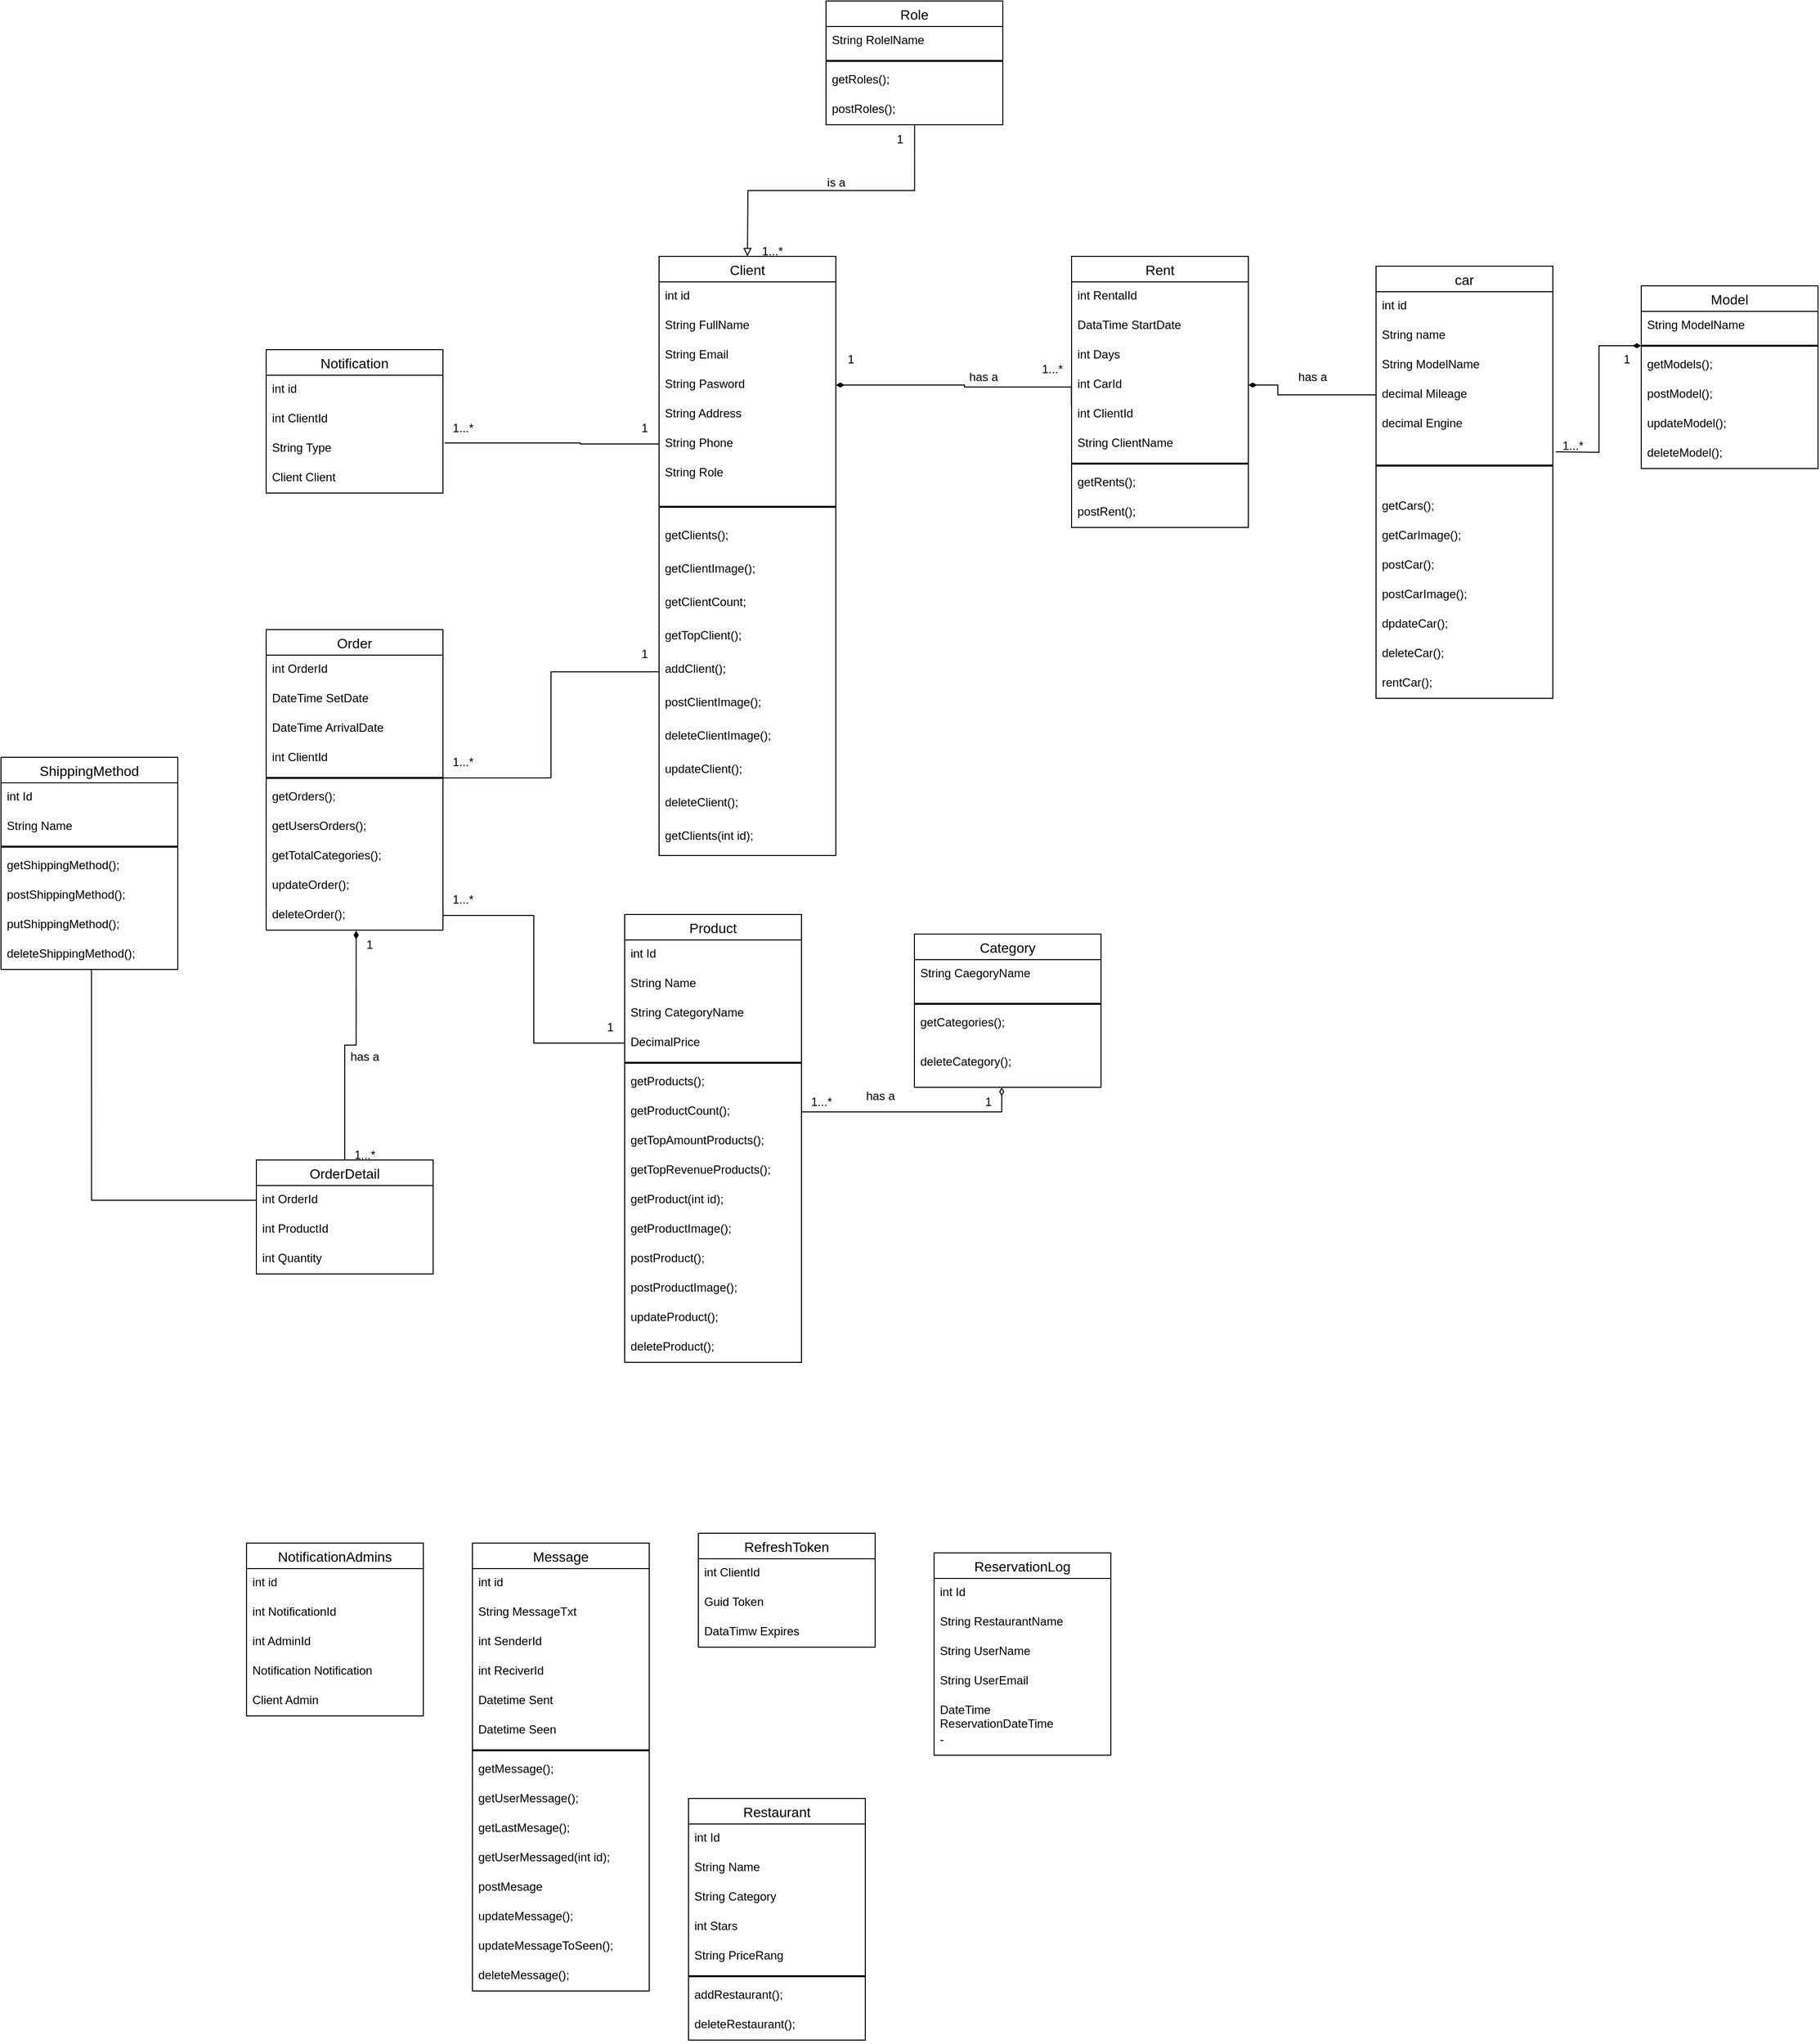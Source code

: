 <mxfile version="26.0.5">
  <diagram name="Page-1" id="ARpeOFKl9OsKkhkFpAH1">
    <mxGraphModel dx="3718" dy="3676" grid="1" gridSize="10" guides="1" tooltips="1" connect="1" arrows="1" fold="1" page="1" pageScale="1" pageWidth="850" pageHeight="1100" math="0" shadow="0">
      <root>
        <mxCell id="0" />
        <mxCell id="1" parent="0" />
        <mxCell id="6pw_1wc_7eydWXeOrxVZ-132" value="car" style="swimlane;fontStyle=0;childLayout=stackLayout;horizontal=1;startSize=26;horizontalStack=0;resizeParent=1;resizeParentMax=0;resizeLast=0;collapsible=1;marginBottom=0;align=center;fontSize=14;direction=east;absoluteArcSize=0;" parent="1" vertex="1">
          <mxGeometry x="1190" y="-1830" width="180" height="440" as="geometry">
            <mxRectangle x="80" y="40" width="60" height="30" as="alternateBounds" />
          </mxGeometry>
        </mxCell>
        <mxCell id="6pw_1wc_7eydWXeOrxVZ-133" value="int id" style="text;strokeColor=none;fillColor=none;spacingLeft=4;spacingRight=4;overflow=hidden;rotatable=0;points=[[0,0.5],[1,0.5]];portConstraint=eastwest;fontSize=12;whiteSpace=wrap;html=1;" parent="6pw_1wc_7eydWXeOrxVZ-132" vertex="1">
          <mxGeometry y="26" width="180" height="30" as="geometry" />
        </mxCell>
        <mxCell id="6pw_1wc_7eydWXeOrxVZ-134" value="String name" style="text;strokeColor=none;fillColor=none;spacingLeft=4;spacingRight=4;overflow=hidden;rotatable=0;points=[[0,0.5],[1,0.5]];portConstraint=eastwest;fontSize=12;whiteSpace=wrap;html=1;" parent="6pw_1wc_7eydWXeOrxVZ-132" vertex="1">
          <mxGeometry y="56" width="180" height="30" as="geometry" />
        </mxCell>
        <mxCell id="6pw_1wc_7eydWXeOrxVZ-135" value="String ModelName" style="text;strokeColor=none;fillColor=none;spacingLeft=4;spacingRight=4;overflow=hidden;rotatable=0;points=[[0,0.5],[1,0.5]];portConstraint=eastwest;fontSize=12;whiteSpace=wrap;html=1;" parent="6pw_1wc_7eydWXeOrxVZ-132" vertex="1">
          <mxGeometry y="86" width="180" height="30" as="geometry" />
        </mxCell>
        <mxCell id="6pw_1wc_7eydWXeOrxVZ-143" value="decimal Mileage" style="text;strokeColor=none;fillColor=none;spacingLeft=4;spacingRight=4;overflow=hidden;rotatable=0;points=[[0,0.5],[1,0.5]];portConstraint=eastwest;fontSize=12;whiteSpace=wrap;html=1;" parent="6pw_1wc_7eydWXeOrxVZ-132" vertex="1">
          <mxGeometry y="116" width="180" height="30" as="geometry" />
        </mxCell>
        <mxCell id="6pw_1wc_7eydWXeOrxVZ-145" value="decimal Engine" style="text;strokeColor=none;fillColor=none;spacingLeft=4;spacingRight=4;overflow=hidden;rotatable=0;points=[[0,0.5],[1,0.5]];portConstraint=eastwest;fontSize=12;whiteSpace=wrap;html=1;" parent="6pw_1wc_7eydWXeOrxVZ-132" vertex="1">
          <mxGeometry y="146" width="180" height="30" as="geometry" />
        </mxCell>
        <mxCell id="xMczdHxUT-Oyasx6qB2l-2" value="" style="line;strokeWidth=2;direction=west;html=1;" parent="6pw_1wc_7eydWXeOrxVZ-132" vertex="1">
          <mxGeometry y="176" width="180" height="54" as="geometry" />
        </mxCell>
        <mxCell id="xMczdHxUT-Oyasx6qB2l-3" value="getCars();" style="text;strokeColor=none;fillColor=none;spacingLeft=4;spacingRight=4;overflow=hidden;rotatable=0;points=[[0,0.5],[1,0.5]];portConstraint=eastwest;fontSize=12;whiteSpace=wrap;html=1;" parent="6pw_1wc_7eydWXeOrxVZ-132" vertex="1">
          <mxGeometry y="230" width="180" height="30" as="geometry" />
        </mxCell>
        <mxCell id="xMczdHxUT-Oyasx6qB2l-4" value="getCarImage();" style="text;strokeColor=none;fillColor=none;spacingLeft=4;spacingRight=4;overflow=hidden;rotatable=0;points=[[0,0.5],[1,0.5]];portConstraint=eastwest;fontSize=12;whiteSpace=wrap;html=1;" parent="6pw_1wc_7eydWXeOrxVZ-132" vertex="1">
          <mxGeometry y="260" width="180" height="30" as="geometry" />
        </mxCell>
        <mxCell id="xMczdHxUT-Oyasx6qB2l-5" value="postCar();" style="text;strokeColor=none;fillColor=none;spacingLeft=4;spacingRight=4;overflow=hidden;rotatable=0;points=[[0,0.5],[1,0.5]];portConstraint=eastwest;fontSize=12;whiteSpace=wrap;html=1;" parent="6pw_1wc_7eydWXeOrxVZ-132" vertex="1">
          <mxGeometry y="290" width="180" height="30" as="geometry" />
        </mxCell>
        <mxCell id="xMczdHxUT-Oyasx6qB2l-6" value="postCarImage();" style="text;strokeColor=none;fillColor=none;spacingLeft=4;spacingRight=4;overflow=hidden;rotatable=0;points=[[0,0.5],[1,0.5]];portConstraint=eastwest;fontSize=12;whiteSpace=wrap;html=1;" parent="6pw_1wc_7eydWXeOrxVZ-132" vertex="1">
          <mxGeometry y="320" width="180" height="30" as="geometry" />
        </mxCell>
        <mxCell id="xMczdHxUT-Oyasx6qB2l-7" value="dpdateCar();" style="text;strokeColor=none;fillColor=none;spacingLeft=4;spacingRight=4;overflow=hidden;rotatable=0;points=[[0,0.5],[1,0.5]];portConstraint=eastwest;fontSize=12;whiteSpace=wrap;html=1;" parent="6pw_1wc_7eydWXeOrxVZ-132" vertex="1">
          <mxGeometry y="350" width="180" height="30" as="geometry" />
        </mxCell>
        <mxCell id="xMczdHxUT-Oyasx6qB2l-8" value="deleteCar();" style="text;strokeColor=none;fillColor=none;spacingLeft=4;spacingRight=4;overflow=hidden;rotatable=0;points=[[0,0.5],[1,0.5]];portConstraint=eastwest;fontSize=12;whiteSpace=wrap;html=1;" parent="6pw_1wc_7eydWXeOrxVZ-132" vertex="1">
          <mxGeometry y="380" width="180" height="30" as="geometry" />
        </mxCell>
        <mxCell id="xMczdHxUT-Oyasx6qB2l-9" value="rentCar();" style="text;strokeColor=none;fillColor=none;spacingLeft=4;spacingRight=4;overflow=hidden;rotatable=0;points=[[0,0.5],[1,0.5]];portConstraint=eastwest;fontSize=12;whiteSpace=wrap;html=1;" parent="6pw_1wc_7eydWXeOrxVZ-132" vertex="1">
          <mxGeometry y="410" width="180" height="30" as="geometry" />
        </mxCell>
        <mxCell id="6pw_1wc_7eydWXeOrxVZ-146" value="Category" style="swimlane;fontStyle=0;childLayout=stackLayout;horizontal=1;startSize=26;horizontalStack=0;resizeParent=1;resizeParentMax=0;resizeLast=0;collapsible=1;marginBottom=0;align=center;fontSize=14;direction=east;absoluteArcSize=0;" parent="1" vertex="1">
          <mxGeometry x="720" y="-1150" width="190" height="156" as="geometry">
            <mxRectangle x="80" y="40" width="60" height="30" as="alternateBounds" />
          </mxGeometry>
        </mxCell>
        <mxCell id="6pw_1wc_7eydWXeOrxVZ-148" value="String CaegoryName" style="text;strokeColor=none;fillColor=none;spacingLeft=4;spacingRight=4;overflow=hidden;rotatable=0;points=[[0,0.5],[1,0.5]];portConstraint=eastwest;fontSize=12;whiteSpace=wrap;html=1;" parent="6pw_1wc_7eydWXeOrxVZ-146" vertex="1">
          <mxGeometry y="26" width="190" height="40" as="geometry" />
        </mxCell>
        <mxCell id="xMczdHxUT-Oyasx6qB2l-25" value="" style="line;strokeWidth=2;html=1;" parent="6pw_1wc_7eydWXeOrxVZ-146" vertex="1">
          <mxGeometry y="66" width="190" height="10" as="geometry" />
        </mxCell>
        <mxCell id="xMczdHxUT-Oyasx6qB2l-26" value="getCategories();" style="text;strokeColor=none;fillColor=none;spacingLeft=4;spacingRight=4;overflow=hidden;rotatable=0;points=[[0,0.5],[1,0.5]];portConstraint=eastwest;fontSize=12;whiteSpace=wrap;html=1;" parent="6pw_1wc_7eydWXeOrxVZ-146" vertex="1">
          <mxGeometry y="76" width="190" height="40" as="geometry" />
        </mxCell>
        <mxCell id="xMczdHxUT-Oyasx6qB2l-27" value="deleteCategory();" style="text;strokeColor=none;fillColor=none;spacingLeft=4;spacingRight=4;overflow=hidden;rotatable=0;points=[[0,0.5],[1,0.5]];portConstraint=eastwest;fontSize=12;whiteSpace=wrap;html=1;" parent="6pw_1wc_7eydWXeOrxVZ-146" vertex="1">
          <mxGeometry y="116" width="190" height="40" as="geometry" />
        </mxCell>
        <mxCell id="6pw_1wc_7eydWXeOrxVZ-153" value="Client" style="swimlane;fontStyle=0;childLayout=stackLayout;horizontal=1;startSize=26;horizontalStack=0;resizeParent=1;resizeParentMax=0;resizeLast=0;collapsible=1;marginBottom=0;align=center;fontSize=14;direction=east;absoluteArcSize=0;" parent="1" vertex="1">
          <mxGeometry x="460" y="-1840" width="180" height="610" as="geometry">
            <mxRectangle x="80" y="40" width="60" height="30" as="alternateBounds" />
          </mxGeometry>
        </mxCell>
        <mxCell id="6pw_1wc_7eydWXeOrxVZ-154" value="int id" style="text;strokeColor=none;fillColor=none;spacingLeft=4;spacingRight=4;overflow=hidden;rotatable=0;points=[[0,0.5],[1,0.5]];portConstraint=eastwest;fontSize=12;whiteSpace=wrap;html=1;" parent="6pw_1wc_7eydWXeOrxVZ-153" vertex="1">
          <mxGeometry y="26" width="180" height="30" as="geometry" />
        </mxCell>
        <mxCell id="6pw_1wc_7eydWXeOrxVZ-155" value="String FullName" style="text;strokeColor=none;fillColor=none;spacingLeft=4;spacingRight=4;overflow=hidden;rotatable=0;points=[[0,0.5],[1,0.5]];portConstraint=eastwest;fontSize=12;whiteSpace=wrap;html=1;" parent="6pw_1wc_7eydWXeOrxVZ-153" vertex="1">
          <mxGeometry y="56" width="180" height="30" as="geometry" />
        </mxCell>
        <mxCell id="6pw_1wc_7eydWXeOrxVZ-156" value="String Email" style="text;strokeColor=none;fillColor=none;spacingLeft=4;spacingRight=4;overflow=hidden;rotatable=0;points=[[0,0.5],[1,0.5]];portConstraint=eastwest;fontSize=12;whiteSpace=wrap;html=1;" parent="6pw_1wc_7eydWXeOrxVZ-153" vertex="1">
          <mxGeometry y="86" width="180" height="30" as="geometry" />
        </mxCell>
        <mxCell id="6pw_1wc_7eydWXeOrxVZ-157" value="String Pasword" style="text;strokeColor=none;fillColor=none;spacingLeft=4;spacingRight=4;overflow=hidden;rotatable=0;points=[[0,0.5],[1,0.5]];portConstraint=eastwest;fontSize=12;whiteSpace=wrap;html=1;" parent="6pw_1wc_7eydWXeOrxVZ-153" vertex="1">
          <mxGeometry y="116" width="180" height="30" as="geometry" />
        </mxCell>
        <mxCell id="6pw_1wc_7eydWXeOrxVZ-158" value="String Address" style="text;strokeColor=none;fillColor=none;spacingLeft=4;spacingRight=4;overflow=hidden;rotatable=0;points=[[0,0.5],[1,0.5]];portConstraint=eastwest;fontSize=12;whiteSpace=wrap;html=1;" parent="6pw_1wc_7eydWXeOrxVZ-153" vertex="1">
          <mxGeometry y="146" width="180" height="30" as="geometry" />
        </mxCell>
        <mxCell id="6pw_1wc_7eydWXeOrxVZ-159" value="String Phone" style="text;strokeColor=none;fillColor=none;spacingLeft=4;spacingRight=4;overflow=hidden;rotatable=0;points=[[0,0.5],[1,0.5]];portConstraint=eastwest;fontSize=12;whiteSpace=wrap;html=1;" parent="6pw_1wc_7eydWXeOrxVZ-153" vertex="1">
          <mxGeometry y="176" width="180" height="30" as="geometry" />
        </mxCell>
        <mxCell id="6pw_1wc_7eydWXeOrxVZ-160" value="String Role" style="text;strokeColor=none;fillColor=none;spacingLeft=4;spacingRight=4;overflow=hidden;rotatable=0;points=[[0,0.5],[1,0.5]];portConstraint=eastwest;fontSize=12;whiteSpace=wrap;html=1;" parent="6pw_1wc_7eydWXeOrxVZ-153" vertex="1">
          <mxGeometry y="206" width="180" height="34" as="geometry" />
        </mxCell>
        <mxCell id="xMczdHxUT-Oyasx6qB2l-10" value="" style="line;strokeWidth=2;html=1;direction=east;" parent="6pw_1wc_7eydWXeOrxVZ-153" vertex="1">
          <mxGeometry y="240" width="180" height="30" as="geometry" />
        </mxCell>
        <mxCell id="xMczdHxUT-Oyasx6qB2l-24" value="getClients();" style="text;strokeColor=none;fillColor=none;spacingLeft=4;spacingRight=4;overflow=hidden;rotatable=0;points=[[0,0.5],[1,0.5]];portConstraint=eastwest;fontSize=12;whiteSpace=wrap;html=1;" parent="6pw_1wc_7eydWXeOrxVZ-153" vertex="1">
          <mxGeometry y="270" width="180" height="34" as="geometry" />
        </mxCell>
        <mxCell id="xMczdHxUT-Oyasx6qB2l-28" value="getClientImage();" style="text;strokeColor=none;fillColor=none;spacingLeft=4;spacingRight=4;overflow=hidden;rotatable=0;points=[[0,0.5],[1,0.5]];portConstraint=eastwest;fontSize=12;whiteSpace=wrap;html=1;" parent="6pw_1wc_7eydWXeOrxVZ-153" vertex="1">
          <mxGeometry y="304" width="180" height="34" as="geometry" />
        </mxCell>
        <mxCell id="xMczdHxUT-Oyasx6qB2l-29" value="getClientCount;" style="text;strokeColor=none;fillColor=none;spacingLeft=4;spacingRight=4;overflow=hidden;rotatable=0;points=[[0,0.5],[1,0.5]];portConstraint=eastwest;fontSize=12;whiteSpace=wrap;html=1;" parent="6pw_1wc_7eydWXeOrxVZ-153" vertex="1">
          <mxGeometry y="338" width="180" height="34" as="geometry" />
        </mxCell>
        <mxCell id="xMczdHxUT-Oyasx6qB2l-30" value="getTopClient();" style="text;strokeColor=none;fillColor=none;spacingLeft=4;spacingRight=4;overflow=hidden;rotatable=0;points=[[0,0.5],[1,0.5]];portConstraint=eastwest;fontSize=12;whiteSpace=wrap;html=1;" parent="6pw_1wc_7eydWXeOrxVZ-153" vertex="1">
          <mxGeometry y="372" width="180" height="34" as="geometry" />
        </mxCell>
        <mxCell id="xMczdHxUT-Oyasx6qB2l-31" value="addClient();" style="text;strokeColor=none;fillColor=none;spacingLeft=4;spacingRight=4;overflow=hidden;rotatable=0;points=[[0,0.5],[1,0.5]];portConstraint=eastwest;fontSize=12;whiteSpace=wrap;html=1;" parent="6pw_1wc_7eydWXeOrxVZ-153" vertex="1">
          <mxGeometry y="406" width="180" height="34" as="geometry" />
        </mxCell>
        <mxCell id="xMczdHxUT-Oyasx6qB2l-32" value="postClientImage();" style="text;strokeColor=none;fillColor=none;spacingLeft=4;spacingRight=4;overflow=hidden;rotatable=0;points=[[0,0.5],[1,0.5]];portConstraint=eastwest;fontSize=12;whiteSpace=wrap;html=1;" parent="6pw_1wc_7eydWXeOrxVZ-153" vertex="1">
          <mxGeometry y="440" width="180" height="34" as="geometry" />
        </mxCell>
        <mxCell id="xMczdHxUT-Oyasx6qB2l-33" value="deleteClientImage();" style="text;strokeColor=none;fillColor=none;spacingLeft=4;spacingRight=4;overflow=hidden;rotatable=0;points=[[0,0.5],[1,0.5]];portConstraint=eastwest;fontSize=12;whiteSpace=wrap;html=1;" parent="6pw_1wc_7eydWXeOrxVZ-153" vertex="1">
          <mxGeometry y="474" width="180" height="34" as="geometry" />
        </mxCell>
        <mxCell id="xMczdHxUT-Oyasx6qB2l-34" value="updateClient();" style="text;strokeColor=none;fillColor=none;spacingLeft=4;spacingRight=4;overflow=hidden;rotatable=0;points=[[0,0.5],[1,0.5]];portConstraint=eastwest;fontSize=12;whiteSpace=wrap;html=1;" parent="6pw_1wc_7eydWXeOrxVZ-153" vertex="1">
          <mxGeometry y="508" width="180" height="34" as="geometry" />
        </mxCell>
        <mxCell id="xMczdHxUT-Oyasx6qB2l-35" value="deleteClient();" style="text;strokeColor=none;fillColor=none;spacingLeft=4;spacingRight=4;overflow=hidden;rotatable=0;points=[[0,0.5],[1,0.5]];portConstraint=eastwest;fontSize=12;whiteSpace=wrap;html=1;" parent="6pw_1wc_7eydWXeOrxVZ-153" vertex="1">
          <mxGeometry y="542" width="180" height="34" as="geometry" />
        </mxCell>
        <mxCell id="xMczdHxUT-Oyasx6qB2l-40" value="getClients(int id);" style="text;strokeColor=none;fillColor=none;spacingLeft=4;spacingRight=4;overflow=hidden;rotatable=0;points=[[0,0.5],[1,0.5]];portConstraint=eastwest;fontSize=12;whiteSpace=wrap;html=1;" parent="6pw_1wc_7eydWXeOrxVZ-153" vertex="1">
          <mxGeometry y="576" width="180" height="34" as="geometry" />
        </mxCell>
        <mxCell id="6pw_1wc_7eydWXeOrxVZ-162" value="Message" style="swimlane;fontStyle=0;childLayout=stackLayout;horizontal=1;startSize=26;horizontalStack=0;resizeParent=1;resizeParentMax=0;resizeLast=0;collapsible=1;marginBottom=0;align=center;fontSize=14;direction=east;absoluteArcSize=0;" parent="1" vertex="1">
          <mxGeometry x="270" y="-530" width="180" height="456" as="geometry">
            <mxRectangle x="80" y="40" width="60" height="30" as="alternateBounds" />
          </mxGeometry>
        </mxCell>
        <mxCell id="6pw_1wc_7eydWXeOrxVZ-163" value="int id" style="text;strokeColor=none;fillColor=none;spacingLeft=4;spacingRight=4;overflow=hidden;rotatable=0;points=[[0,0.5],[1,0.5]];portConstraint=eastwest;fontSize=12;whiteSpace=wrap;html=1;" parent="6pw_1wc_7eydWXeOrxVZ-162" vertex="1">
          <mxGeometry y="26" width="180" height="30" as="geometry" />
        </mxCell>
        <mxCell id="6pw_1wc_7eydWXeOrxVZ-164" value="String MessageTxt" style="text;strokeColor=none;fillColor=none;spacingLeft=4;spacingRight=4;overflow=hidden;rotatable=0;points=[[0,0.5],[1,0.5]];portConstraint=eastwest;fontSize=12;whiteSpace=wrap;html=1;" parent="6pw_1wc_7eydWXeOrxVZ-162" vertex="1">
          <mxGeometry y="56" width="180" height="30" as="geometry" />
        </mxCell>
        <mxCell id="6pw_1wc_7eydWXeOrxVZ-165" value="int SenderId" style="text;strokeColor=none;fillColor=none;spacingLeft=4;spacingRight=4;overflow=hidden;rotatable=0;points=[[0,0.5],[1,0.5]];portConstraint=eastwest;fontSize=12;whiteSpace=wrap;html=1;" parent="6pw_1wc_7eydWXeOrxVZ-162" vertex="1">
          <mxGeometry y="86" width="180" height="30" as="geometry" />
        </mxCell>
        <mxCell id="6pw_1wc_7eydWXeOrxVZ-166" value="int ReciverId" style="text;strokeColor=none;fillColor=none;spacingLeft=4;spacingRight=4;overflow=hidden;rotatable=0;points=[[0,0.5],[1,0.5]];portConstraint=eastwest;fontSize=12;whiteSpace=wrap;html=1;" parent="6pw_1wc_7eydWXeOrxVZ-162" vertex="1">
          <mxGeometry y="116" width="180" height="30" as="geometry" />
        </mxCell>
        <mxCell id="6pw_1wc_7eydWXeOrxVZ-167" value="Datetime Sent" style="text;strokeColor=none;fillColor=none;spacingLeft=4;spacingRight=4;overflow=hidden;rotatable=0;points=[[0,0.5],[1,0.5]];portConstraint=eastwest;fontSize=12;whiteSpace=wrap;html=1;" parent="6pw_1wc_7eydWXeOrxVZ-162" vertex="1">
          <mxGeometry y="146" width="180" height="30" as="geometry" />
        </mxCell>
        <mxCell id="6pw_1wc_7eydWXeOrxVZ-168" value="Datetime Seen" style="text;strokeColor=none;fillColor=none;spacingLeft=4;spacingRight=4;overflow=hidden;rotatable=0;points=[[0,0.5],[1,0.5]];portConstraint=eastwest;fontSize=12;whiteSpace=wrap;html=1;" parent="6pw_1wc_7eydWXeOrxVZ-162" vertex="1">
          <mxGeometry y="176" width="180" height="30" as="geometry" />
        </mxCell>
        <mxCell id="xMczdHxUT-Oyasx6qB2l-36" value="" style="line;strokeWidth=2;html=1;" parent="6pw_1wc_7eydWXeOrxVZ-162" vertex="1">
          <mxGeometry y="206" width="180" height="10" as="geometry" />
        </mxCell>
        <mxCell id="xMczdHxUT-Oyasx6qB2l-37" value="getMessage();" style="text;strokeColor=none;fillColor=none;spacingLeft=4;spacingRight=4;overflow=hidden;rotatable=0;points=[[0,0.5],[1,0.5]];portConstraint=eastwest;fontSize=12;whiteSpace=wrap;html=1;" parent="6pw_1wc_7eydWXeOrxVZ-162" vertex="1">
          <mxGeometry y="216" width="180" height="30" as="geometry" />
        </mxCell>
        <mxCell id="xMczdHxUT-Oyasx6qB2l-38" value="getUserMessage();" style="text;strokeColor=none;fillColor=none;spacingLeft=4;spacingRight=4;overflow=hidden;rotatable=0;points=[[0,0.5],[1,0.5]];portConstraint=eastwest;fontSize=12;whiteSpace=wrap;html=1;" parent="6pw_1wc_7eydWXeOrxVZ-162" vertex="1">
          <mxGeometry y="246" width="180" height="30" as="geometry" />
        </mxCell>
        <mxCell id="xMczdHxUT-Oyasx6qB2l-39" value="getLastMesage();" style="text;strokeColor=none;fillColor=none;spacingLeft=4;spacingRight=4;overflow=hidden;rotatable=0;points=[[0,0.5],[1,0.5]];portConstraint=eastwest;fontSize=12;whiteSpace=wrap;html=1;" parent="6pw_1wc_7eydWXeOrxVZ-162" vertex="1">
          <mxGeometry y="276" width="180" height="30" as="geometry" />
        </mxCell>
        <mxCell id="xMczdHxUT-Oyasx6qB2l-41" value="getUserMessaged(int id);" style="text;strokeColor=none;fillColor=none;spacingLeft=4;spacingRight=4;overflow=hidden;rotatable=0;points=[[0,0.5],[1,0.5]];portConstraint=eastwest;fontSize=12;whiteSpace=wrap;html=1;" parent="6pw_1wc_7eydWXeOrxVZ-162" vertex="1">
          <mxGeometry y="306" width="180" height="30" as="geometry" />
        </mxCell>
        <mxCell id="xMczdHxUT-Oyasx6qB2l-42" value="postMesage" style="text;strokeColor=none;fillColor=none;spacingLeft=4;spacingRight=4;overflow=hidden;rotatable=0;points=[[0,0.5],[1,0.5]];portConstraint=eastwest;fontSize=12;whiteSpace=wrap;html=1;" parent="6pw_1wc_7eydWXeOrxVZ-162" vertex="1">
          <mxGeometry y="336" width="180" height="30" as="geometry" />
        </mxCell>
        <mxCell id="xMczdHxUT-Oyasx6qB2l-43" value="updateMessage();" style="text;strokeColor=none;fillColor=none;spacingLeft=4;spacingRight=4;overflow=hidden;rotatable=0;points=[[0,0.5],[1,0.5]];portConstraint=eastwest;fontSize=12;whiteSpace=wrap;html=1;" parent="6pw_1wc_7eydWXeOrxVZ-162" vertex="1">
          <mxGeometry y="366" width="180" height="30" as="geometry" />
        </mxCell>
        <mxCell id="xMczdHxUT-Oyasx6qB2l-44" value="updateMessageToSeen();" style="text;strokeColor=none;fillColor=none;spacingLeft=4;spacingRight=4;overflow=hidden;rotatable=0;points=[[0,0.5],[1,0.5]];portConstraint=eastwest;fontSize=12;whiteSpace=wrap;html=1;" parent="6pw_1wc_7eydWXeOrxVZ-162" vertex="1">
          <mxGeometry y="396" width="180" height="30" as="geometry" />
        </mxCell>
        <mxCell id="xMczdHxUT-Oyasx6qB2l-45" value="deleteMessage();" style="text;strokeColor=none;fillColor=none;spacingLeft=4;spacingRight=4;overflow=hidden;rotatable=0;points=[[0,0.5],[1,0.5]];portConstraint=eastwest;fontSize=12;whiteSpace=wrap;html=1;" parent="6pw_1wc_7eydWXeOrxVZ-162" vertex="1">
          <mxGeometry y="426" width="180" height="30" as="geometry" />
        </mxCell>
        <mxCell id="6pw_1wc_7eydWXeOrxVZ-169" value="Model" style="swimlane;fontStyle=0;childLayout=stackLayout;horizontal=1;startSize=26;horizontalStack=0;resizeParent=1;resizeParentMax=0;resizeLast=0;collapsible=1;marginBottom=0;align=center;fontSize=14;direction=east;absoluteArcSize=0;" parent="1" vertex="1">
          <mxGeometry x="1460" y="-1810" width="180" height="186" as="geometry">
            <mxRectangle x="80" y="40" width="60" height="30" as="alternateBounds" />
          </mxGeometry>
        </mxCell>
        <mxCell id="6pw_1wc_7eydWXeOrxVZ-171" value="String ModelName" style="text;strokeColor=none;fillColor=none;spacingLeft=4;spacingRight=4;overflow=hidden;rotatable=0;points=[[0,0.5],[1,0.5]];portConstraint=eastwest;fontSize=12;whiteSpace=wrap;html=1;" parent="6pw_1wc_7eydWXeOrxVZ-169" vertex="1">
          <mxGeometry y="26" width="180" height="30" as="geometry" />
        </mxCell>
        <mxCell id="xMczdHxUT-Oyasx6qB2l-46" value="" style="line;strokeWidth=2;html=1;" parent="6pw_1wc_7eydWXeOrxVZ-169" vertex="1">
          <mxGeometry y="56" width="180" height="10" as="geometry" />
        </mxCell>
        <mxCell id="xMczdHxUT-Oyasx6qB2l-47" value="getModels();" style="text;strokeColor=none;fillColor=none;spacingLeft=4;spacingRight=4;overflow=hidden;rotatable=0;points=[[0,0.5],[1,0.5]];portConstraint=eastwest;fontSize=12;whiteSpace=wrap;html=1;" parent="6pw_1wc_7eydWXeOrxVZ-169" vertex="1">
          <mxGeometry y="66" width="180" height="30" as="geometry" />
        </mxCell>
        <mxCell id="xMczdHxUT-Oyasx6qB2l-48" value="postModel();" style="text;strokeColor=none;fillColor=none;spacingLeft=4;spacingRight=4;overflow=hidden;rotatable=0;points=[[0,0.5],[1,0.5]];portConstraint=eastwest;fontSize=12;whiteSpace=wrap;html=1;" parent="6pw_1wc_7eydWXeOrxVZ-169" vertex="1">
          <mxGeometry y="96" width="180" height="30" as="geometry" />
        </mxCell>
        <mxCell id="xMczdHxUT-Oyasx6qB2l-49" value="updateModel();" style="text;strokeColor=none;fillColor=none;spacingLeft=4;spacingRight=4;overflow=hidden;rotatable=0;points=[[0,0.5],[1,0.5]];portConstraint=eastwest;fontSize=12;whiteSpace=wrap;html=1;" parent="6pw_1wc_7eydWXeOrxVZ-169" vertex="1">
          <mxGeometry y="126" width="180" height="30" as="geometry" />
        </mxCell>
        <mxCell id="xMczdHxUT-Oyasx6qB2l-50" value="deleteModel();" style="text;strokeColor=none;fillColor=none;spacingLeft=4;spacingRight=4;overflow=hidden;rotatable=0;points=[[0,0.5],[1,0.5]];portConstraint=eastwest;fontSize=12;whiteSpace=wrap;html=1;" parent="6pw_1wc_7eydWXeOrxVZ-169" vertex="1">
          <mxGeometry y="156" width="180" height="30" as="geometry" />
        </mxCell>
        <mxCell id="6pw_1wc_7eydWXeOrxVZ-176" value="Notification" style="swimlane;fontStyle=0;childLayout=stackLayout;horizontal=1;startSize=26;horizontalStack=0;resizeParent=1;resizeParentMax=0;resizeLast=0;collapsible=1;marginBottom=0;align=center;fontSize=14;direction=east;absoluteArcSize=0;" parent="1" vertex="1">
          <mxGeometry x="60" y="-1745" width="180" height="146" as="geometry">
            <mxRectangle x="80" y="40" width="60" height="30" as="alternateBounds" />
          </mxGeometry>
        </mxCell>
        <mxCell id="6pw_1wc_7eydWXeOrxVZ-177" value="int id" style="text;strokeColor=none;fillColor=none;spacingLeft=4;spacingRight=4;overflow=hidden;rotatable=0;points=[[0,0.5],[1,0.5]];portConstraint=eastwest;fontSize=12;whiteSpace=wrap;html=1;" parent="6pw_1wc_7eydWXeOrxVZ-176" vertex="1">
          <mxGeometry y="26" width="180" height="30" as="geometry" />
        </mxCell>
        <mxCell id="6pw_1wc_7eydWXeOrxVZ-178" value="int ClientId" style="text;strokeColor=none;fillColor=none;spacingLeft=4;spacingRight=4;overflow=hidden;rotatable=0;points=[[0,0.5],[1,0.5]];portConstraint=eastwest;fontSize=12;whiteSpace=wrap;html=1;" parent="6pw_1wc_7eydWXeOrxVZ-176" vertex="1">
          <mxGeometry y="56" width="180" height="30" as="geometry" />
        </mxCell>
        <mxCell id="6pw_1wc_7eydWXeOrxVZ-179" value="String Type" style="text;strokeColor=none;fillColor=none;spacingLeft=4;spacingRight=4;overflow=hidden;rotatable=0;points=[[0,0.5],[1,0.5]];portConstraint=eastwest;fontSize=12;whiteSpace=wrap;html=1;" parent="6pw_1wc_7eydWXeOrxVZ-176" vertex="1">
          <mxGeometry y="86" width="180" height="30" as="geometry" />
        </mxCell>
        <mxCell id="6pw_1wc_7eydWXeOrxVZ-180" value="Client Client" style="text;strokeColor=none;fillColor=none;spacingLeft=4;spacingRight=4;overflow=hidden;rotatable=0;points=[[0,0.5],[1,0.5]];portConstraint=eastwest;fontSize=12;whiteSpace=wrap;html=1;" parent="6pw_1wc_7eydWXeOrxVZ-176" vertex="1">
          <mxGeometry y="116" width="180" height="30" as="geometry" />
        </mxCell>
        <mxCell id="6pw_1wc_7eydWXeOrxVZ-182" value="NotificationAdmins" style="swimlane;fontStyle=0;childLayout=stackLayout;horizontal=1;startSize=26;horizontalStack=0;resizeParent=1;resizeParentMax=0;resizeLast=0;collapsible=1;marginBottom=0;align=center;fontSize=14;direction=east;absoluteArcSize=0;" parent="1" vertex="1">
          <mxGeometry x="40" y="-530" width="180" height="176" as="geometry">
            <mxRectangle x="80" y="40" width="60" height="30" as="alternateBounds" />
          </mxGeometry>
        </mxCell>
        <mxCell id="6pw_1wc_7eydWXeOrxVZ-183" value="int id" style="text;strokeColor=none;fillColor=none;spacingLeft=4;spacingRight=4;overflow=hidden;rotatable=0;points=[[0,0.5],[1,0.5]];portConstraint=eastwest;fontSize=12;whiteSpace=wrap;html=1;" parent="6pw_1wc_7eydWXeOrxVZ-182" vertex="1">
          <mxGeometry y="26" width="180" height="30" as="geometry" />
        </mxCell>
        <mxCell id="6pw_1wc_7eydWXeOrxVZ-184" value="int NotificationId" style="text;strokeColor=none;fillColor=none;spacingLeft=4;spacingRight=4;overflow=hidden;rotatable=0;points=[[0,0.5],[1,0.5]];portConstraint=eastwest;fontSize=12;whiteSpace=wrap;html=1;" parent="6pw_1wc_7eydWXeOrxVZ-182" vertex="1">
          <mxGeometry y="56" width="180" height="30" as="geometry" />
        </mxCell>
        <mxCell id="6pw_1wc_7eydWXeOrxVZ-185" value="int AdminId" style="text;strokeColor=none;fillColor=none;spacingLeft=4;spacingRight=4;overflow=hidden;rotatable=0;points=[[0,0.5],[1,0.5]];portConstraint=eastwest;fontSize=12;whiteSpace=wrap;html=1;" parent="6pw_1wc_7eydWXeOrxVZ-182" vertex="1">
          <mxGeometry y="86" width="180" height="30" as="geometry" />
        </mxCell>
        <mxCell id="6pw_1wc_7eydWXeOrxVZ-186" value="Notification Notification" style="text;strokeColor=none;fillColor=none;spacingLeft=4;spacingRight=4;overflow=hidden;rotatable=0;points=[[0,0.5],[1,0.5]];portConstraint=eastwest;fontSize=12;whiteSpace=wrap;html=1;" parent="6pw_1wc_7eydWXeOrxVZ-182" vertex="1">
          <mxGeometry y="116" width="180" height="30" as="geometry" />
        </mxCell>
        <mxCell id="6pw_1wc_7eydWXeOrxVZ-187" value="Client Admin" style="text;strokeColor=none;fillColor=none;spacingLeft=4;spacingRight=4;overflow=hidden;rotatable=0;points=[[0,0.5],[1,0.5]];portConstraint=eastwest;fontSize=12;whiteSpace=wrap;html=1;" parent="6pw_1wc_7eydWXeOrxVZ-182" vertex="1">
          <mxGeometry y="146" width="180" height="30" as="geometry" />
        </mxCell>
        <mxCell id="6pw_1wc_7eydWXeOrxVZ-189" value="Order" style="swimlane;fontStyle=0;childLayout=stackLayout;horizontal=1;startSize=26;horizontalStack=0;resizeParent=1;resizeParentMax=0;resizeLast=0;collapsible=1;marginBottom=0;align=center;fontSize=14;direction=east;absoluteArcSize=0;" parent="1" vertex="1">
          <mxGeometry x="60" y="-1460" width="180" height="306" as="geometry">
            <mxRectangle x="80" y="40" width="60" height="30" as="alternateBounds" />
          </mxGeometry>
        </mxCell>
        <mxCell id="6pw_1wc_7eydWXeOrxVZ-190" value="int OrderId" style="text;strokeColor=none;fillColor=none;spacingLeft=4;spacingRight=4;overflow=hidden;rotatable=0;points=[[0,0.5],[1,0.5]];portConstraint=eastwest;fontSize=12;whiteSpace=wrap;html=1;" parent="6pw_1wc_7eydWXeOrxVZ-189" vertex="1">
          <mxGeometry y="26" width="180" height="30" as="geometry" />
        </mxCell>
        <mxCell id="6pw_1wc_7eydWXeOrxVZ-191" value="DateTime SetDate" style="text;strokeColor=none;fillColor=none;spacingLeft=4;spacingRight=4;overflow=hidden;rotatable=0;points=[[0,0.5],[1,0.5]];portConstraint=eastwest;fontSize=12;whiteSpace=wrap;html=1;" parent="6pw_1wc_7eydWXeOrxVZ-189" vertex="1">
          <mxGeometry y="56" width="180" height="30" as="geometry" />
        </mxCell>
        <mxCell id="6pw_1wc_7eydWXeOrxVZ-192" value="DateTime ArrivalDate" style="text;strokeColor=none;fillColor=none;spacingLeft=4;spacingRight=4;overflow=hidden;rotatable=0;points=[[0,0.5],[1,0.5]];portConstraint=eastwest;fontSize=12;whiteSpace=wrap;html=1;" parent="6pw_1wc_7eydWXeOrxVZ-189" vertex="1">
          <mxGeometry y="86" width="180" height="30" as="geometry" />
        </mxCell>
        <mxCell id="6pw_1wc_7eydWXeOrxVZ-193" value="int ClientId" style="text;strokeColor=none;fillColor=none;spacingLeft=4;spacingRight=4;overflow=hidden;rotatable=0;points=[[0,0.5],[1,0.5]];portConstraint=eastwest;fontSize=12;whiteSpace=wrap;html=1;" parent="6pw_1wc_7eydWXeOrxVZ-189" vertex="1">
          <mxGeometry y="116" width="180" height="30" as="geometry" />
        </mxCell>
        <mxCell id="xMczdHxUT-Oyasx6qB2l-53" value="" style="line;strokeWidth=2;html=1;" parent="6pw_1wc_7eydWXeOrxVZ-189" vertex="1">
          <mxGeometry y="146" width="180" height="10" as="geometry" />
        </mxCell>
        <mxCell id="xMczdHxUT-Oyasx6qB2l-54" value="getOrders();" style="text;strokeColor=none;fillColor=none;spacingLeft=4;spacingRight=4;overflow=hidden;rotatable=0;points=[[0,0.5],[1,0.5]];portConstraint=eastwest;fontSize=12;whiteSpace=wrap;html=1;" parent="6pw_1wc_7eydWXeOrxVZ-189" vertex="1">
          <mxGeometry y="156" width="180" height="30" as="geometry" />
        </mxCell>
        <mxCell id="xMczdHxUT-Oyasx6qB2l-57" value="getUsersOrders();" style="text;strokeColor=none;fillColor=none;spacingLeft=4;spacingRight=4;overflow=hidden;rotatable=0;points=[[0,0.5],[1,0.5]];portConstraint=eastwest;fontSize=12;whiteSpace=wrap;html=1;" parent="6pw_1wc_7eydWXeOrxVZ-189" vertex="1">
          <mxGeometry y="186" width="180" height="30" as="geometry" />
        </mxCell>
        <mxCell id="xMczdHxUT-Oyasx6qB2l-58" value="getTotalCategories();" style="text;strokeColor=none;fillColor=none;spacingLeft=4;spacingRight=4;overflow=hidden;rotatable=0;points=[[0,0.5],[1,0.5]];portConstraint=eastwest;fontSize=12;whiteSpace=wrap;html=1;" parent="6pw_1wc_7eydWXeOrxVZ-189" vertex="1">
          <mxGeometry y="216" width="180" height="30" as="geometry" />
        </mxCell>
        <mxCell id="xMczdHxUT-Oyasx6qB2l-59" value="updateOrder();" style="text;strokeColor=none;fillColor=none;spacingLeft=4;spacingRight=4;overflow=hidden;rotatable=0;points=[[0,0.5],[1,0.5]];portConstraint=eastwest;fontSize=12;whiteSpace=wrap;html=1;" parent="6pw_1wc_7eydWXeOrxVZ-189" vertex="1">
          <mxGeometry y="246" width="180" height="30" as="geometry" />
        </mxCell>
        <mxCell id="xMczdHxUT-Oyasx6qB2l-60" value="deleteOrder();" style="text;strokeColor=none;fillColor=none;spacingLeft=4;spacingRight=4;overflow=hidden;rotatable=0;points=[[0,0.5],[1,0.5]];portConstraint=eastwest;fontSize=12;whiteSpace=wrap;html=1;" parent="6pw_1wc_7eydWXeOrxVZ-189" vertex="1">
          <mxGeometry y="276" width="180" height="30" as="geometry" />
        </mxCell>
        <mxCell id="6pw_1wc_7eydWXeOrxVZ-195" value="OrderDetail" style="swimlane;fontStyle=0;childLayout=stackLayout;horizontal=1;startSize=26;horizontalStack=0;resizeParent=1;resizeParentMax=0;resizeLast=0;collapsible=1;marginBottom=0;align=center;fontSize=14;direction=east;absoluteArcSize=0;" parent="1" vertex="1">
          <mxGeometry x="50" y="-920" width="180" height="116" as="geometry">
            <mxRectangle x="80" y="40" width="60" height="30" as="alternateBounds" />
          </mxGeometry>
        </mxCell>
        <mxCell id="6pw_1wc_7eydWXeOrxVZ-196" value="int OrderId" style="text;strokeColor=none;fillColor=none;spacingLeft=4;spacingRight=4;overflow=hidden;rotatable=0;points=[[0,0.5],[1,0.5]];portConstraint=eastwest;fontSize=12;whiteSpace=wrap;html=1;" parent="6pw_1wc_7eydWXeOrxVZ-195" vertex="1">
          <mxGeometry y="26" width="180" height="30" as="geometry" />
        </mxCell>
        <mxCell id="6pw_1wc_7eydWXeOrxVZ-197" value="int ProductId" style="text;strokeColor=none;fillColor=none;spacingLeft=4;spacingRight=4;overflow=hidden;rotatable=0;points=[[0,0.5],[1,0.5]];portConstraint=eastwest;fontSize=12;whiteSpace=wrap;html=1;" parent="6pw_1wc_7eydWXeOrxVZ-195" vertex="1">
          <mxGeometry y="56" width="180" height="30" as="geometry" />
        </mxCell>
        <mxCell id="6pw_1wc_7eydWXeOrxVZ-198" value="int Quantity" style="text;strokeColor=none;fillColor=none;spacingLeft=4;spacingRight=4;overflow=hidden;rotatable=0;points=[[0,0.5],[1,0.5]];portConstraint=eastwest;fontSize=12;whiteSpace=wrap;html=1;" parent="6pw_1wc_7eydWXeOrxVZ-195" vertex="1">
          <mxGeometry y="86" width="180" height="30" as="geometry" />
        </mxCell>
        <mxCell id="6pw_1wc_7eydWXeOrxVZ-200" value="Product" style="swimlane;fontStyle=0;childLayout=stackLayout;horizontal=1;startSize=26;horizontalStack=0;resizeParent=1;resizeParentMax=0;resizeLast=0;collapsible=1;marginBottom=0;align=center;fontSize=14;direction=east;absoluteArcSize=0;" parent="1" vertex="1">
          <mxGeometry x="425" y="-1170" width="180" height="456" as="geometry">
            <mxRectangle x="80" y="40" width="60" height="30" as="alternateBounds" />
          </mxGeometry>
        </mxCell>
        <mxCell id="6pw_1wc_7eydWXeOrxVZ-201" value="int Id" style="text;strokeColor=none;fillColor=none;spacingLeft=4;spacingRight=4;overflow=hidden;rotatable=0;points=[[0,0.5],[1,0.5]];portConstraint=eastwest;fontSize=12;whiteSpace=wrap;html=1;" parent="6pw_1wc_7eydWXeOrxVZ-200" vertex="1">
          <mxGeometry y="26" width="180" height="30" as="geometry" />
        </mxCell>
        <mxCell id="6pw_1wc_7eydWXeOrxVZ-202" value="String Name" style="text;strokeColor=none;fillColor=none;spacingLeft=4;spacingRight=4;overflow=hidden;rotatable=0;points=[[0,0.5],[1,0.5]];portConstraint=eastwest;fontSize=12;whiteSpace=wrap;html=1;" parent="6pw_1wc_7eydWXeOrxVZ-200" vertex="1">
          <mxGeometry y="56" width="180" height="30" as="geometry" />
        </mxCell>
        <mxCell id="6pw_1wc_7eydWXeOrxVZ-203" value="String CategoryName" style="text;strokeColor=none;fillColor=none;spacingLeft=4;spacingRight=4;overflow=hidden;rotatable=0;points=[[0,0.5],[1,0.5]];portConstraint=eastwest;fontSize=12;whiteSpace=wrap;html=1;" parent="6pw_1wc_7eydWXeOrxVZ-200" vertex="1">
          <mxGeometry y="86" width="180" height="30" as="geometry" />
        </mxCell>
        <mxCell id="6pw_1wc_7eydWXeOrxVZ-204" value="DecimalPrice" style="text;strokeColor=none;fillColor=none;spacingLeft=4;spacingRight=4;overflow=hidden;rotatable=0;points=[[0,0.5],[1,0.5]];portConstraint=eastwest;fontSize=12;whiteSpace=wrap;html=1;" parent="6pw_1wc_7eydWXeOrxVZ-200" vertex="1">
          <mxGeometry y="116" width="180" height="30" as="geometry" />
        </mxCell>
        <mxCell id="xMczdHxUT-Oyasx6qB2l-61" value="" style="line;strokeWidth=2;html=1;" parent="6pw_1wc_7eydWXeOrxVZ-200" vertex="1">
          <mxGeometry y="146" width="180" height="10" as="geometry" />
        </mxCell>
        <mxCell id="xMczdHxUT-Oyasx6qB2l-62" value="getProducts();" style="text;strokeColor=none;fillColor=none;spacingLeft=4;spacingRight=4;overflow=hidden;rotatable=0;points=[[0,0.5],[1,0.5]];portConstraint=eastwest;fontSize=12;whiteSpace=wrap;html=1;" parent="6pw_1wc_7eydWXeOrxVZ-200" vertex="1">
          <mxGeometry y="156" width="180" height="30" as="geometry" />
        </mxCell>
        <mxCell id="xMczdHxUT-Oyasx6qB2l-63" value="getProductCount();" style="text;strokeColor=none;fillColor=none;spacingLeft=4;spacingRight=4;overflow=hidden;rotatable=0;points=[[0,0.5],[1,0.5]];portConstraint=eastwest;fontSize=12;whiteSpace=wrap;html=1;" parent="6pw_1wc_7eydWXeOrxVZ-200" vertex="1">
          <mxGeometry y="186" width="180" height="30" as="geometry" />
        </mxCell>
        <mxCell id="xMczdHxUT-Oyasx6qB2l-64" value="getTopAmountProducts();" style="text;strokeColor=none;fillColor=none;spacingLeft=4;spacingRight=4;overflow=hidden;rotatable=0;points=[[0,0.5],[1,0.5]];portConstraint=eastwest;fontSize=12;whiteSpace=wrap;html=1;" parent="6pw_1wc_7eydWXeOrxVZ-200" vertex="1">
          <mxGeometry y="216" width="180" height="30" as="geometry" />
        </mxCell>
        <mxCell id="xMczdHxUT-Oyasx6qB2l-65" value="getTopRevenueProducts();" style="text;strokeColor=none;fillColor=none;spacingLeft=4;spacingRight=4;overflow=hidden;rotatable=0;points=[[0,0.5],[1,0.5]];portConstraint=eastwest;fontSize=12;whiteSpace=wrap;html=1;" parent="6pw_1wc_7eydWXeOrxVZ-200" vertex="1">
          <mxGeometry y="246" width="180" height="30" as="geometry" />
        </mxCell>
        <mxCell id="xMczdHxUT-Oyasx6qB2l-66" value="getProduct(int id);" style="text;strokeColor=none;fillColor=none;spacingLeft=4;spacingRight=4;overflow=hidden;rotatable=0;points=[[0,0.5],[1,0.5]];portConstraint=eastwest;fontSize=12;whiteSpace=wrap;html=1;" parent="6pw_1wc_7eydWXeOrxVZ-200" vertex="1">
          <mxGeometry y="276" width="180" height="30" as="geometry" />
        </mxCell>
        <mxCell id="xMczdHxUT-Oyasx6qB2l-67" value="getProductImage();" style="text;strokeColor=none;fillColor=none;spacingLeft=4;spacingRight=4;overflow=hidden;rotatable=0;points=[[0,0.5],[1,0.5]];portConstraint=eastwest;fontSize=12;whiteSpace=wrap;html=1;" parent="6pw_1wc_7eydWXeOrxVZ-200" vertex="1">
          <mxGeometry y="306" width="180" height="30" as="geometry" />
        </mxCell>
        <mxCell id="xMczdHxUT-Oyasx6qB2l-68" value="postProduct();" style="text;strokeColor=none;fillColor=none;spacingLeft=4;spacingRight=4;overflow=hidden;rotatable=0;points=[[0,0.5],[1,0.5]];portConstraint=eastwest;fontSize=12;whiteSpace=wrap;html=1;" parent="6pw_1wc_7eydWXeOrxVZ-200" vertex="1">
          <mxGeometry y="336" width="180" height="30" as="geometry" />
        </mxCell>
        <mxCell id="xMczdHxUT-Oyasx6qB2l-69" value="postProductImage();" style="text;strokeColor=none;fillColor=none;spacingLeft=4;spacingRight=4;overflow=hidden;rotatable=0;points=[[0,0.5],[1,0.5]];portConstraint=eastwest;fontSize=12;whiteSpace=wrap;html=1;" parent="6pw_1wc_7eydWXeOrxVZ-200" vertex="1">
          <mxGeometry y="366" width="180" height="30" as="geometry" />
        </mxCell>
        <mxCell id="xMczdHxUT-Oyasx6qB2l-70" value="updateProduct();" style="text;strokeColor=none;fillColor=none;spacingLeft=4;spacingRight=4;overflow=hidden;rotatable=0;points=[[0,0.5],[1,0.5]];portConstraint=eastwest;fontSize=12;whiteSpace=wrap;html=1;" parent="6pw_1wc_7eydWXeOrxVZ-200" vertex="1">
          <mxGeometry y="396" width="180" height="30" as="geometry" />
        </mxCell>
        <mxCell id="xMczdHxUT-Oyasx6qB2l-71" value="deleteProduct();" style="text;strokeColor=none;fillColor=none;spacingLeft=4;spacingRight=4;overflow=hidden;rotatable=0;points=[[0,0.5],[1,0.5]];portConstraint=eastwest;fontSize=12;whiteSpace=wrap;html=1;" parent="6pw_1wc_7eydWXeOrxVZ-200" vertex="1">
          <mxGeometry y="426" width="180" height="30" as="geometry" />
        </mxCell>
        <mxCell id="6pw_1wc_7eydWXeOrxVZ-205" value="RefreshToken" style="swimlane;fontStyle=0;childLayout=stackLayout;horizontal=1;startSize=26;horizontalStack=0;resizeParent=1;resizeParentMax=0;resizeLast=0;collapsible=1;marginBottom=0;align=center;fontSize=14;direction=east;absoluteArcSize=0;" parent="1" vertex="1">
          <mxGeometry x="500" y="-540" width="180" height="116" as="geometry">
            <mxRectangle x="80" y="40" width="60" height="30" as="alternateBounds" />
          </mxGeometry>
        </mxCell>
        <mxCell id="6pw_1wc_7eydWXeOrxVZ-206" value="int ClientId" style="text;strokeColor=none;fillColor=none;spacingLeft=4;spacingRight=4;overflow=hidden;rotatable=0;points=[[0,0.5],[1,0.5]];portConstraint=eastwest;fontSize=12;whiteSpace=wrap;html=1;" parent="6pw_1wc_7eydWXeOrxVZ-205" vertex="1">
          <mxGeometry y="26" width="180" height="30" as="geometry" />
        </mxCell>
        <mxCell id="6pw_1wc_7eydWXeOrxVZ-207" value="Guid Token" style="text;strokeColor=none;fillColor=none;spacingLeft=4;spacingRight=4;overflow=hidden;rotatable=0;points=[[0,0.5],[1,0.5]];portConstraint=eastwest;fontSize=12;whiteSpace=wrap;html=1;" parent="6pw_1wc_7eydWXeOrxVZ-205" vertex="1">
          <mxGeometry y="56" width="180" height="30" as="geometry" />
        </mxCell>
        <mxCell id="6pw_1wc_7eydWXeOrxVZ-208" value="DataTimw Expires" style="text;strokeColor=none;fillColor=none;spacingLeft=4;spacingRight=4;overflow=hidden;rotatable=0;points=[[0,0.5],[1,0.5]];portConstraint=eastwest;fontSize=12;whiteSpace=wrap;html=1;" parent="6pw_1wc_7eydWXeOrxVZ-205" vertex="1">
          <mxGeometry y="86" width="180" height="30" as="geometry" />
        </mxCell>
        <mxCell id="6pw_1wc_7eydWXeOrxVZ-210" value="Rent" style="swimlane;fontStyle=0;childLayout=stackLayout;horizontal=1;startSize=26;horizontalStack=0;resizeParent=1;resizeParentMax=0;resizeLast=0;collapsible=1;marginBottom=0;align=center;fontSize=14;direction=east;absoluteArcSize=0;" parent="1" vertex="1">
          <mxGeometry x="880" y="-1840" width="180" height="276" as="geometry">
            <mxRectangle x="80" y="40" width="60" height="30" as="alternateBounds" />
          </mxGeometry>
        </mxCell>
        <mxCell id="6pw_1wc_7eydWXeOrxVZ-211" value="int RentalId" style="text;strokeColor=none;fillColor=none;spacingLeft=4;spacingRight=4;overflow=hidden;rotatable=0;points=[[0,0.5],[1,0.5]];portConstraint=eastwest;fontSize=12;whiteSpace=wrap;html=1;" parent="6pw_1wc_7eydWXeOrxVZ-210" vertex="1">
          <mxGeometry y="26" width="180" height="30" as="geometry" />
        </mxCell>
        <mxCell id="6pw_1wc_7eydWXeOrxVZ-212" value="DataTime StartDate" style="text;strokeColor=none;fillColor=none;spacingLeft=4;spacingRight=4;overflow=hidden;rotatable=0;points=[[0,0.5],[1,0.5]];portConstraint=eastwest;fontSize=12;whiteSpace=wrap;html=1;" parent="6pw_1wc_7eydWXeOrxVZ-210" vertex="1">
          <mxGeometry y="56" width="180" height="30" as="geometry" />
        </mxCell>
        <mxCell id="6pw_1wc_7eydWXeOrxVZ-213" value="int Days" style="text;strokeColor=none;fillColor=none;spacingLeft=4;spacingRight=4;overflow=hidden;rotatable=0;points=[[0,0.5],[1,0.5]];portConstraint=eastwest;fontSize=12;whiteSpace=wrap;html=1;" parent="6pw_1wc_7eydWXeOrxVZ-210" vertex="1">
          <mxGeometry y="86" width="180" height="30" as="geometry" />
        </mxCell>
        <mxCell id="6pw_1wc_7eydWXeOrxVZ-214" value="int CarId" style="text;strokeColor=none;fillColor=none;spacingLeft=4;spacingRight=4;overflow=hidden;rotatable=0;points=[[0,0.5],[1,0.5]];portConstraint=eastwest;fontSize=12;whiteSpace=wrap;html=1;" parent="6pw_1wc_7eydWXeOrxVZ-210" vertex="1">
          <mxGeometry y="116" width="180" height="30" as="geometry" />
        </mxCell>
        <mxCell id="6pw_1wc_7eydWXeOrxVZ-215" value="int ClientId" style="text;strokeColor=none;fillColor=none;spacingLeft=4;spacingRight=4;overflow=hidden;rotatable=0;points=[[0,0.5],[1,0.5]];portConstraint=eastwest;fontSize=12;whiteSpace=wrap;html=1;" parent="6pw_1wc_7eydWXeOrxVZ-210" vertex="1">
          <mxGeometry y="146" width="180" height="30" as="geometry" />
        </mxCell>
        <mxCell id="6pw_1wc_7eydWXeOrxVZ-216" value="String ClientName" style="text;strokeColor=none;fillColor=none;spacingLeft=4;spacingRight=4;overflow=hidden;rotatable=0;points=[[0,0.5],[1,0.5]];portConstraint=eastwest;fontSize=12;whiteSpace=wrap;html=1;" parent="6pw_1wc_7eydWXeOrxVZ-210" vertex="1">
          <mxGeometry y="176" width="180" height="30" as="geometry" />
        </mxCell>
        <mxCell id="xMczdHxUT-Oyasx6qB2l-72" value="" style="line;strokeWidth=2;html=1;" parent="6pw_1wc_7eydWXeOrxVZ-210" vertex="1">
          <mxGeometry y="206" width="180" height="10" as="geometry" />
        </mxCell>
        <mxCell id="xMczdHxUT-Oyasx6qB2l-73" value="getRents();" style="text;strokeColor=none;fillColor=none;spacingLeft=4;spacingRight=4;overflow=hidden;rotatable=0;points=[[0,0.5],[1,0.5]];portConstraint=eastwest;fontSize=12;whiteSpace=wrap;html=1;" parent="6pw_1wc_7eydWXeOrxVZ-210" vertex="1">
          <mxGeometry y="216" width="180" height="30" as="geometry" />
        </mxCell>
        <mxCell id="xMczdHxUT-Oyasx6qB2l-74" value="postRent();" style="text;strokeColor=none;fillColor=none;spacingLeft=4;spacingRight=4;overflow=hidden;rotatable=0;points=[[0,0.5],[1,0.5]];portConstraint=eastwest;fontSize=12;whiteSpace=wrap;html=1;" parent="6pw_1wc_7eydWXeOrxVZ-210" vertex="1">
          <mxGeometry y="246" width="180" height="30" as="geometry" />
        </mxCell>
        <mxCell id="6pw_1wc_7eydWXeOrxVZ-217" value="ReservationLog" style="swimlane;fontStyle=0;childLayout=stackLayout;horizontal=1;startSize=26;horizontalStack=0;resizeParent=1;resizeParentMax=0;resizeLast=0;collapsible=1;marginBottom=0;align=center;fontSize=14;direction=east;absoluteArcSize=0;" parent="1" vertex="1">
          <mxGeometry x="740" y="-520" width="180" height="206" as="geometry">
            <mxRectangle x="80" y="40" width="60" height="30" as="alternateBounds" />
          </mxGeometry>
        </mxCell>
        <mxCell id="6pw_1wc_7eydWXeOrxVZ-218" value="int Id" style="text;strokeColor=none;fillColor=none;spacingLeft=4;spacingRight=4;overflow=hidden;rotatable=0;points=[[0,0.5],[1,0.5]];portConstraint=eastwest;fontSize=12;whiteSpace=wrap;html=1;" parent="6pw_1wc_7eydWXeOrxVZ-217" vertex="1">
          <mxGeometry y="26" width="180" height="30" as="geometry" />
        </mxCell>
        <mxCell id="6pw_1wc_7eydWXeOrxVZ-219" value="String RestaurantName" style="text;strokeColor=none;fillColor=none;spacingLeft=4;spacingRight=4;overflow=hidden;rotatable=0;points=[[0,0.5],[1,0.5]];portConstraint=eastwest;fontSize=12;whiteSpace=wrap;html=1;" parent="6pw_1wc_7eydWXeOrxVZ-217" vertex="1">
          <mxGeometry y="56" width="180" height="30" as="geometry" />
        </mxCell>
        <mxCell id="6pw_1wc_7eydWXeOrxVZ-220" value="String UserName" style="text;strokeColor=none;fillColor=none;spacingLeft=4;spacingRight=4;overflow=hidden;rotatable=0;points=[[0,0.5],[1,0.5]];portConstraint=eastwest;fontSize=12;whiteSpace=wrap;html=1;" parent="6pw_1wc_7eydWXeOrxVZ-217" vertex="1">
          <mxGeometry y="86" width="180" height="30" as="geometry" />
        </mxCell>
        <mxCell id="6pw_1wc_7eydWXeOrxVZ-221" value="String UserEmail" style="text;strokeColor=none;fillColor=none;spacingLeft=4;spacingRight=4;overflow=hidden;rotatable=0;points=[[0,0.5],[1,0.5]];portConstraint=eastwest;fontSize=12;whiteSpace=wrap;html=1;" parent="6pw_1wc_7eydWXeOrxVZ-217" vertex="1">
          <mxGeometry y="116" width="180" height="30" as="geometry" />
        </mxCell>
        <mxCell id="6pw_1wc_7eydWXeOrxVZ-222" value="DateTime ReservationDateTime" style="text;strokeColor=none;fillColor=none;spacingLeft=4;spacingRight=4;overflow=hidden;rotatable=0;points=[[0,0.5],[1,0.5]];portConstraint=eastwest;fontSize=12;whiteSpace=wrap;html=1;" parent="6pw_1wc_7eydWXeOrxVZ-217" vertex="1">
          <mxGeometry y="146" width="180" height="30" as="geometry" />
        </mxCell>
        <mxCell id="6pw_1wc_7eydWXeOrxVZ-224" value="-" style="text;strokeColor=none;fillColor=none;spacingLeft=4;spacingRight=4;overflow=hidden;rotatable=0;points=[[0,0.5],[1,0.5]];portConstraint=eastwest;fontSize=12;whiteSpace=wrap;html=1;" parent="6pw_1wc_7eydWXeOrxVZ-217" vertex="1">
          <mxGeometry y="176" width="180" height="30" as="geometry" />
        </mxCell>
        <mxCell id="6pw_1wc_7eydWXeOrxVZ-225" value="Restaurant" style="swimlane;fontStyle=0;childLayout=stackLayout;horizontal=1;startSize=26;horizontalStack=0;resizeParent=1;resizeParentMax=0;resizeLast=0;collapsible=1;marginBottom=0;align=center;fontSize=14;direction=east;absoluteArcSize=0;" parent="1" vertex="1">
          <mxGeometry x="490" y="-270" width="180" height="246" as="geometry">
            <mxRectangle x="80" y="40" width="60" height="30" as="alternateBounds" />
          </mxGeometry>
        </mxCell>
        <mxCell id="6pw_1wc_7eydWXeOrxVZ-226" value="int Id" style="text;strokeColor=none;fillColor=none;spacingLeft=4;spacingRight=4;overflow=hidden;rotatable=0;points=[[0,0.5],[1,0.5]];portConstraint=eastwest;fontSize=12;whiteSpace=wrap;html=1;" parent="6pw_1wc_7eydWXeOrxVZ-225" vertex="1">
          <mxGeometry y="26" width="180" height="30" as="geometry" />
        </mxCell>
        <mxCell id="6pw_1wc_7eydWXeOrxVZ-227" value="String Name" style="text;strokeColor=none;fillColor=none;spacingLeft=4;spacingRight=4;overflow=hidden;rotatable=0;points=[[0,0.5],[1,0.5]];portConstraint=eastwest;fontSize=12;whiteSpace=wrap;html=1;" parent="6pw_1wc_7eydWXeOrxVZ-225" vertex="1">
          <mxGeometry y="56" width="180" height="30" as="geometry" />
        </mxCell>
        <mxCell id="6pw_1wc_7eydWXeOrxVZ-228" value="String Category" style="text;strokeColor=none;fillColor=none;spacingLeft=4;spacingRight=4;overflow=hidden;rotatable=0;points=[[0,0.5],[1,0.5]];portConstraint=eastwest;fontSize=12;whiteSpace=wrap;html=1;" parent="6pw_1wc_7eydWXeOrxVZ-225" vertex="1">
          <mxGeometry y="86" width="180" height="30" as="geometry" />
        </mxCell>
        <mxCell id="6pw_1wc_7eydWXeOrxVZ-229" value="int Stars" style="text;strokeColor=none;fillColor=none;spacingLeft=4;spacingRight=4;overflow=hidden;rotatable=0;points=[[0,0.5],[1,0.5]];portConstraint=eastwest;fontSize=12;whiteSpace=wrap;html=1;" parent="6pw_1wc_7eydWXeOrxVZ-225" vertex="1">
          <mxGeometry y="116" width="180" height="30" as="geometry" />
        </mxCell>
        <mxCell id="6pw_1wc_7eydWXeOrxVZ-230" value="String PriceRang" style="text;strokeColor=none;fillColor=none;spacingLeft=4;spacingRight=4;overflow=hidden;rotatable=0;points=[[0,0.5],[1,0.5]];portConstraint=eastwest;fontSize=12;whiteSpace=wrap;html=1;" parent="6pw_1wc_7eydWXeOrxVZ-225" vertex="1">
          <mxGeometry y="146" width="180" height="30" as="geometry" />
        </mxCell>
        <mxCell id="xMczdHxUT-Oyasx6qB2l-76" value="" style="line;strokeWidth=2;html=1;" parent="6pw_1wc_7eydWXeOrxVZ-225" vertex="1">
          <mxGeometry y="176" width="180" height="10" as="geometry" />
        </mxCell>
        <mxCell id="xMczdHxUT-Oyasx6qB2l-77" value="addRestaurant();" style="text;strokeColor=none;fillColor=none;spacingLeft=4;spacingRight=4;overflow=hidden;rotatable=0;points=[[0,0.5],[1,0.5]];portConstraint=eastwest;fontSize=12;whiteSpace=wrap;html=1;" parent="6pw_1wc_7eydWXeOrxVZ-225" vertex="1">
          <mxGeometry y="186" width="180" height="30" as="geometry" />
        </mxCell>
        <mxCell id="xMczdHxUT-Oyasx6qB2l-78" value="deleteRestaurant();" style="text;strokeColor=none;fillColor=none;spacingLeft=4;spacingRight=4;overflow=hidden;rotatable=0;points=[[0,0.5],[1,0.5]];portConstraint=eastwest;fontSize=12;whiteSpace=wrap;html=1;" parent="6pw_1wc_7eydWXeOrxVZ-225" vertex="1">
          <mxGeometry y="216" width="180" height="30" as="geometry" />
        </mxCell>
        <mxCell id="6pw_1wc_7eydWXeOrxVZ-232" value="Role" style="swimlane;fontStyle=0;childLayout=stackLayout;horizontal=1;startSize=26;horizontalStack=0;resizeParent=1;resizeParentMax=0;resizeLast=0;collapsible=1;marginBottom=0;align=center;fontSize=14;direction=east;absoluteArcSize=0;" parent="1" vertex="1">
          <mxGeometry x="630" y="-2100" width="180" height="126" as="geometry">
            <mxRectangle x="80" y="40" width="60" height="30" as="alternateBounds" />
          </mxGeometry>
        </mxCell>
        <mxCell id="6pw_1wc_7eydWXeOrxVZ-233" value="String RolelName" style="text;strokeColor=none;fillColor=none;spacingLeft=4;spacingRight=4;overflow=hidden;rotatable=0;points=[[0,0.5],[1,0.5]];portConstraint=eastwest;fontSize=12;whiteSpace=wrap;html=1;" parent="6pw_1wc_7eydWXeOrxVZ-232" vertex="1">
          <mxGeometry y="26" width="180" height="30" as="geometry" />
        </mxCell>
        <mxCell id="xMczdHxUT-Oyasx6qB2l-79" value="" style="line;strokeWidth=2;html=1;" parent="6pw_1wc_7eydWXeOrxVZ-232" vertex="1">
          <mxGeometry y="56" width="180" height="10" as="geometry" />
        </mxCell>
        <mxCell id="xMczdHxUT-Oyasx6qB2l-80" value="getRoles();" style="text;strokeColor=none;fillColor=none;spacingLeft=4;spacingRight=4;overflow=hidden;rotatable=0;points=[[0,0.5],[1,0.5]];portConstraint=eastwest;fontSize=12;whiteSpace=wrap;html=1;" parent="6pw_1wc_7eydWXeOrxVZ-232" vertex="1">
          <mxGeometry y="66" width="180" height="30" as="geometry" />
        </mxCell>
        <mxCell id="xMczdHxUT-Oyasx6qB2l-81" value="postRoles();" style="text;strokeColor=none;fillColor=none;spacingLeft=4;spacingRight=4;overflow=hidden;rotatable=0;points=[[0,0.5],[1,0.5]];portConstraint=eastwest;fontSize=12;whiteSpace=wrap;html=1;" parent="6pw_1wc_7eydWXeOrxVZ-232" vertex="1">
          <mxGeometry y="96" width="180" height="30" as="geometry" />
        </mxCell>
        <mxCell id="6pw_1wc_7eydWXeOrxVZ-235" value="ShippingMethod" style="swimlane;fontStyle=0;childLayout=stackLayout;horizontal=1;startSize=26;horizontalStack=0;resizeParent=1;resizeParentMax=0;resizeLast=0;collapsible=1;marginBottom=0;align=center;fontSize=14;direction=east;absoluteArcSize=0;" parent="1" vertex="1">
          <mxGeometry x="-210" y="-1330" width="180" height="216" as="geometry">
            <mxRectangle x="80" y="40" width="60" height="30" as="alternateBounds" />
          </mxGeometry>
        </mxCell>
        <mxCell id="6pw_1wc_7eydWXeOrxVZ-236" value="int Id" style="text;strokeColor=none;fillColor=none;spacingLeft=4;spacingRight=4;overflow=hidden;rotatable=0;points=[[0,0.5],[1,0.5]];portConstraint=eastwest;fontSize=12;whiteSpace=wrap;html=1;" parent="6pw_1wc_7eydWXeOrxVZ-235" vertex="1">
          <mxGeometry y="26" width="180" height="30" as="geometry" />
        </mxCell>
        <mxCell id="6pw_1wc_7eydWXeOrxVZ-237" value="String Name" style="text;strokeColor=none;fillColor=none;spacingLeft=4;spacingRight=4;overflow=hidden;rotatable=0;points=[[0,0.5],[1,0.5]];portConstraint=eastwest;fontSize=12;whiteSpace=wrap;html=1;" parent="6pw_1wc_7eydWXeOrxVZ-235" vertex="1">
          <mxGeometry y="56" width="180" height="30" as="geometry" />
        </mxCell>
        <mxCell id="xMczdHxUT-Oyasx6qB2l-82" value="" style="line;strokeWidth=2;html=1;" parent="6pw_1wc_7eydWXeOrxVZ-235" vertex="1">
          <mxGeometry y="86" width="180" height="10" as="geometry" />
        </mxCell>
        <mxCell id="xMczdHxUT-Oyasx6qB2l-83" value="getShippingMethod();" style="text;strokeColor=none;fillColor=none;spacingLeft=4;spacingRight=4;overflow=hidden;rotatable=0;points=[[0,0.5],[1,0.5]];portConstraint=eastwest;fontSize=12;whiteSpace=wrap;html=1;" parent="6pw_1wc_7eydWXeOrxVZ-235" vertex="1">
          <mxGeometry y="96" width="180" height="30" as="geometry" />
        </mxCell>
        <mxCell id="xMczdHxUT-Oyasx6qB2l-84" value="postShippingMethod();" style="text;strokeColor=none;fillColor=none;spacingLeft=4;spacingRight=4;overflow=hidden;rotatable=0;points=[[0,0.5],[1,0.5]];portConstraint=eastwest;fontSize=12;whiteSpace=wrap;html=1;" parent="6pw_1wc_7eydWXeOrxVZ-235" vertex="1">
          <mxGeometry y="126" width="180" height="30" as="geometry" />
        </mxCell>
        <mxCell id="xMczdHxUT-Oyasx6qB2l-85" value="putShippingMethod();" style="text;strokeColor=none;fillColor=none;spacingLeft=4;spacingRight=4;overflow=hidden;rotatable=0;points=[[0,0.5],[1,0.5]];portConstraint=eastwest;fontSize=12;whiteSpace=wrap;html=1;" parent="6pw_1wc_7eydWXeOrxVZ-235" vertex="1">
          <mxGeometry y="156" width="180" height="30" as="geometry" />
        </mxCell>
        <mxCell id="xMczdHxUT-Oyasx6qB2l-86" value="deleteShippingMethod();" style="text;strokeColor=none;fillColor=none;spacingLeft=4;spacingRight=4;overflow=hidden;rotatable=0;points=[[0,0.5],[1,0.5]];portConstraint=eastwest;fontSize=12;whiteSpace=wrap;html=1;" parent="6pw_1wc_7eydWXeOrxVZ-235" vertex="1">
          <mxGeometry y="186" width="180" height="30" as="geometry" />
        </mxCell>
        <mxCell id="qcCf3oq_iM1FvxBSrdEO-2" style="edgeStyle=orthogonalEdgeStyle;rounded=0;orthogonalLoop=1;jettySize=auto;html=1;endArrow=block;endFill=0;exitX=0.501;exitY=0.986;exitDx=0;exitDy=0;exitPerimeter=0;" edge="1" parent="1" source="xMczdHxUT-Oyasx6qB2l-81">
          <mxGeometry relative="1" as="geometry">
            <mxPoint x="660" y="-1946" as="sourcePoint" />
            <mxPoint x="550" y="-1840" as="targetPoint" />
          </mxGeometry>
        </mxCell>
        <mxCell id="qcCf3oq_iM1FvxBSrdEO-3" value="is a" style="text;html=1;align=center;verticalAlign=middle;resizable=0;points=[];autosize=1;strokeColor=none;fillColor=none;" vertex="1" parent="1">
          <mxGeometry x="620" y="-1930" width="40" height="30" as="geometry" />
        </mxCell>
        <mxCell id="qcCf3oq_iM1FvxBSrdEO-4" value="1" style="text;html=1;align=center;verticalAlign=middle;resizable=0;points=[];autosize=1;strokeColor=none;fillColor=none;" vertex="1" parent="1">
          <mxGeometry x="690" y="-1974" width="30" height="30" as="geometry" />
        </mxCell>
        <mxCell id="qcCf3oq_iM1FvxBSrdEO-5" value="1...*" style="text;html=1;align=center;verticalAlign=middle;resizable=0;points=[];autosize=1;strokeColor=none;fillColor=none;" vertex="1" parent="1">
          <mxGeometry x="555" y="-1860" width="40" height="30" as="geometry" />
        </mxCell>
        <mxCell id="qcCf3oq_iM1FvxBSrdEO-6" style="edgeStyle=orthogonalEdgeStyle;rounded=0;orthogonalLoop=1;jettySize=auto;html=1;endArrow=diamondThin;endFill=1;entryX=1;entryY=0.5;entryDx=0;entryDy=0;exitX=-0.001;exitY=0.195;exitDx=0;exitDy=0;exitPerimeter=0;" edge="1" parent="1" source="6pw_1wc_7eydWXeOrxVZ-215" target="6pw_1wc_7eydWXeOrxVZ-157">
          <mxGeometry relative="1" as="geometry">
            <mxPoint x="900" y="-1707" as="sourcePoint" />
            <mxPoint x="710" y="-1650" as="targetPoint" />
            <Array as="points">
              <mxPoint x="880" y="-1707" />
              <mxPoint x="771" y="-1707" />
              <mxPoint x="771" y="-1709" />
              <mxPoint x="720" y="-1709" />
              <mxPoint x="720" y="-1709" />
            </Array>
          </mxGeometry>
        </mxCell>
        <mxCell id="qcCf3oq_iM1FvxBSrdEO-7" value="has a" style="text;html=1;align=center;verticalAlign=middle;resizable=0;points=[];autosize=1;strokeColor=none;fillColor=none;" vertex="1" parent="1">
          <mxGeometry x="765" y="-1732" width="50" height="30" as="geometry" />
        </mxCell>
        <mxCell id="qcCf3oq_iM1FvxBSrdEO-8" value="1" style="text;html=1;align=center;verticalAlign=middle;resizable=0;points=[];autosize=1;strokeColor=none;fillColor=none;" vertex="1" parent="1">
          <mxGeometry x="640" y="-1750" width="30" height="30" as="geometry" />
        </mxCell>
        <mxCell id="qcCf3oq_iM1FvxBSrdEO-9" value="1...*" style="text;html=1;align=center;verticalAlign=middle;resizable=0;points=[];autosize=1;strokeColor=none;fillColor=none;" vertex="1" parent="1">
          <mxGeometry x="840" y="-1740" width="40" height="30" as="geometry" />
        </mxCell>
        <mxCell id="qcCf3oq_iM1FvxBSrdEO-10" style="edgeStyle=orthogonalEdgeStyle;rounded=0;orthogonalLoop=1;jettySize=auto;html=1;endArrow=diamondThin;endFill=1;entryX=1;entryY=0.5;entryDx=0;entryDy=0;" edge="1" parent="1" source="6pw_1wc_7eydWXeOrxVZ-143" target="6pw_1wc_7eydWXeOrxVZ-214">
          <mxGeometry relative="1" as="geometry">
            <mxPoint x="1110" y="-1460" as="sourcePoint" />
            <mxPoint x="870" y="-1481" as="targetPoint" />
            <Array as="points">
              <mxPoint x="1090" y="-1699" />
              <mxPoint x="1090" y="-1709" />
            </Array>
          </mxGeometry>
        </mxCell>
        <mxCell id="qcCf3oq_iM1FvxBSrdEO-11" value="has a" style="text;html=1;align=center;verticalAlign=middle;resizable=0;points=[];autosize=1;strokeColor=none;fillColor=none;" vertex="1" parent="1">
          <mxGeometry x="1100" y="-1732" width="50" height="30" as="geometry" />
        </mxCell>
        <mxCell id="qcCf3oq_iM1FvxBSrdEO-12" style="edgeStyle=orthogonalEdgeStyle;rounded=0;orthogonalLoop=1;jettySize=auto;html=1;endArrow=diamondThin;endFill=1;exitX=0.352;exitY=-0.016;exitDx=0;exitDy=0;exitPerimeter=0;entryX=0;entryY=0.5;entryDx=0;entryDy=0;entryPerimeter=0;" edge="1" parent="1" target="xMczdHxUT-Oyasx6qB2l-46">
          <mxGeometry relative="1" as="geometry">
            <mxPoint x="1373" y="-1641" as="sourcePoint" />
            <mxPoint x="1400" y="-1739" as="targetPoint" />
          </mxGeometry>
        </mxCell>
        <mxCell id="qcCf3oq_iM1FvxBSrdEO-13" value="1" style="text;html=1;align=center;verticalAlign=middle;resizable=0;points=[];autosize=1;strokeColor=none;fillColor=none;" vertex="1" parent="1">
          <mxGeometry x="1430" y="-1750" width="30" height="30" as="geometry" />
        </mxCell>
        <mxCell id="qcCf3oq_iM1FvxBSrdEO-14" value="1...*" style="text;html=1;align=center;verticalAlign=middle;resizable=0;points=[];autosize=1;strokeColor=none;fillColor=none;" vertex="1" parent="1">
          <mxGeometry x="1370" y="-1662" width="40" height="30" as="geometry" />
        </mxCell>
        <mxCell id="qcCf3oq_iM1FvxBSrdEO-15" style="edgeStyle=orthogonalEdgeStyle;rounded=0;orthogonalLoop=1;jettySize=auto;html=1;endArrow=none;endFill=0;entryX=0;entryY=0.5;entryDx=0;entryDy=0;exitX=1.009;exitY=0.3;exitDx=0;exitDy=0;exitPerimeter=0;" edge="1" parent="1" source="6pw_1wc_7eydWXeOrxVZ-179" target="6pw_1wc_7eydWXeOrxVZ-159">
          <mxGeometry relative="1" as="geometry">
            <mxPoint x="190" y="-1930" as="sourcePoint" />
            <mxPoint x="400" y="-1842" as="targetPoint" />
            <Array as="points">
              <mxPoint x="380" y="-1650" />
              <mxPoint x="380" y="-1649" />
            </Array>
          </mxGeometry>
        </mxCell>
        <mxCell id="qcCf3oq_iM1FvxBSrdEO-16" value="1" style="text;html=1;align=center;verticalAlign=middle;resizable=0;points=[];autosize=1;strokeColor=none;fillColor=none;" vertex="1" parent="1">
          <mxGeometry x="430" y="-1680" width="30" height="30" as="geometry" />
        </mxCell>
        <mxCell id="qcCf3oq_iM1FvxBSrdEO-17" value="1...*" style="text;html=1;align=center;verticalAlign=middle;resizable=0;points=[];autosize=1;strokeColor=none;fillColor=none;" vertex="1" parent="1">
          <mxGeometry x="240" y="-1680" width="40" height="30" as="geometry" />
        </mxCell>
        <mxCell id="qcCf3oq_iM1FvxBSrdEO-18" style="edgeStyle=orthogonalEdgeStyle;rounded=0;orthogonalLoop=1;jettySize=auto;html=1;entryX=1;entryY=0.5;entryDx=0;entryDy=0;entryPerimeter=0;endArrow=none;endFill=0;" edge="1" parent="1" source="xMczdHxUT-Oyasx6qB2l-31" target="xMczdHxUT-Oyasx6qB2l-53">
          <mxGeometry relative="1" as="geometry" />
        </mxCell>
        <mxCell id="qcCf3oq_iM1FvxBSrdEO-19" style="edgeStyle=orthogonalEdgeStyle;rounded=0;orthogonalLoop=1;jettySize=auto;html=1;exitX=1;exitY=0.5;exitDx=0;exitDy=0;entryX=0;entryY=0.5;entryDx=0;entryDy=0;endArrow=none;endFill=0;" edge="1" parent="1" source="xMczdHxUT-Oyasx6qB2l-60" target="6pw_1wc_7eydWXeOrxVZ-204">
          <mxGeometry relative="1" as="geometry" />
        </mxCell>
        <mxCell id="qcCf3oq_iM1FvxBSrdEO-20" value="1" style="text;html=1;align=center;verticalAlign=middle;resizable=0;points=[];autosize=1;strokeColor=none;fillColor=none;" vertex="1" parent="1">
          <mxGeometry x="430" y="-1450" width="30" height="30" as="geometry" />
        </mxCell>
        <mxCell id="qcCf3oq_iM1FvxBSrdEO-21" value="1...*" style="text;html=1;align=center;verticalAlign=middle;resizable=0;points=[];autosize=1;strokeColor=none;fillColor=none;" vertex="1" parent="1">
          <mxGeometry x="240" y="-1340" width="40" height="30" as="geometry" />
        </mxCell>
        <mxCell id="qcCf3oq_iM1FvxBSrdEO-22" value="1" style="text;html=1;align=center;verticalAlign=middle;resizable=0;points=[];autosize=1;strokeColor=none;fillColor=none;" vertex="1" parent="1">
          <mxGeometry x="395" y="-1070" width="30" height="30" as="geometry" />
        </mxCell>
        <mxCell id="qcCf3oq_iM1FvxBSrdEO-23" value="1...*" style="text;html=1;align=center;verticalAlign=middle;resizable=0;points=[];autosize=1;strokeColor=none;fillColor=none;" vertex="1" parent="1">
          <mxGeometry x="240" y="-1200" width="40" height="30" as="geometry" />
        </mxCell>
        <mxCell id="qcCf3oq_iM1FvxBSrdEO-24" style="edgeStyle=orthogonalEdgeStyle;rounded=0;orthogonalLoop=1;jettySize=auto;html=1;exitX=1;exitY=0.5;exitDx=0;exitDy=0;entryX=0.468;entryY=1;entryDx=0;entryDy=0;entryPerimeter=0;endArrow=diamondThin;endFill=0;" edge="1" parent="1" source="xMczdHxUT-Oyasx6qB2l-63" target="xMczdHxUT-Oyasx6qB2l-27">
          <mxGeometry relative="1" as="geometry" />
        </mxCell>
        <mxCell id="qcCf3oq_iM1FvxBSrdEO-25" value="1" style="text;html=1;align=center;verticalAlign=middle;resizable=0;points=[];autosize=1;strokeColor=none;fillColor=none;" vertex="1" parent="1">
          <mxGeometry x="780" y="-994" width="30" height="30" as="geometry" />
        </mxCell>
        <mxCell id="qcCf3oq_iM1FvxBSrdEO-26" value="1...*" style="text;html=1;align=center;verticalAlign=middle;resizable=0;points=[];autosize=1;strokeColor=none;fillColor=none;" vertex="1" parent="1">
          <mxGeometry x="605" y="-994" width="40" height="30" as="geometry" />
        </mxCell>
        <mxCell id="qcCf3oq_iM1FvxBSrdEO-27" value="has a" style="text;html=1;align=center;verticalAlign=middle;resizable=0;points=[];autosize=1;strokeColor=none;fillColor=none;" vertex="1" parent="1">
          <mxGeometry x="660" y="-1000" width="50" height="30" as="geometry" />
        </mxCell>
        <mxCell id="qcCf3oq_iM1FvxBSrdEO-28" style="edgeStyle=orthogonalEdgeStyle;rounded=0;orthogonalLoop=1;jettySize=auto;html=1;exitX=0.509;exitY=1.017;exitDx=0;exitDy=0;entryX=0.5;entryY=0;entryDx=0;entryDy=0;exitPerimeter=0;endArrow=none;endFill=0;startArrow=diamondThin;startFill=1;" edge="1" parent="1" source="xMczdHxUT-Oyasx6qB2l-60" target="6pw_1wc_7eydWXeOrxVZ-195">
          <mxGeometry relative="1" as="geometry" />
        </mxCell>
        <mxCell id="qcCf3oq_iM1FvxBSrdEO-29" value="1" style="text;html=1;align=center;verticalAlign=middle;resizable=0;points=[];autosize=1;strokeColor=none;fillColor=none;" vertex="1" parent="1">
          <mxGeometry x="150" y="-1154" width="30" height="30" as="geometry" />
        </mxCell>
        <mxCell id="qcCf3oq_iM1FvxBSrdEO-31" value="1...*" style="text;html=1;align=center;verticalAlign=middle;resizable=0;points=[];autosize=1;strokeColor=none;fillColor=none;" vertex="1" parent="1">
          <mxGeometry x="140" y="-940" width="40" height="30" as="geometry" />
        </mxCell>
        <mxCell id="qcCf3oq_iM1FvxBSrdEO-32" value="has a" style="text;html=1;align=center;verticalAlign=middle;resizable=0;points=[];autosize=1;strokeColor=none;fillColor=none;" vertex="1" parent="1">
          <mxGeometry x="135" y="-1040" width="50" height="30" as="geometry" />
        </mxCell>
        <mxCell id="qcCf3oq_iM1FvxBSrdEO-33" style="edgeStyle=orthogonalEdgeStyle;rounded=0;orthogonalLoop=1;jettySize=auto;html=1;exitX=0;exitY=0.5;exitDx=0;exitDy=0;entryX=0.512;entryY=0.986;entryDx=0;entryDy=0;entryPerimeter=0;endArrow=none;endFill=0;" edge="1" parent="1" source="6pw_1wc_7eydWXeOrxVZ-196" target="xMczdHxUT-Oyasx6qB2l-86">
          <mxGeometry relative="1" as="geometry" />
        </mxCell>
      </root>
    </mxGraphModel>
  </diagram>
</mxfile>
